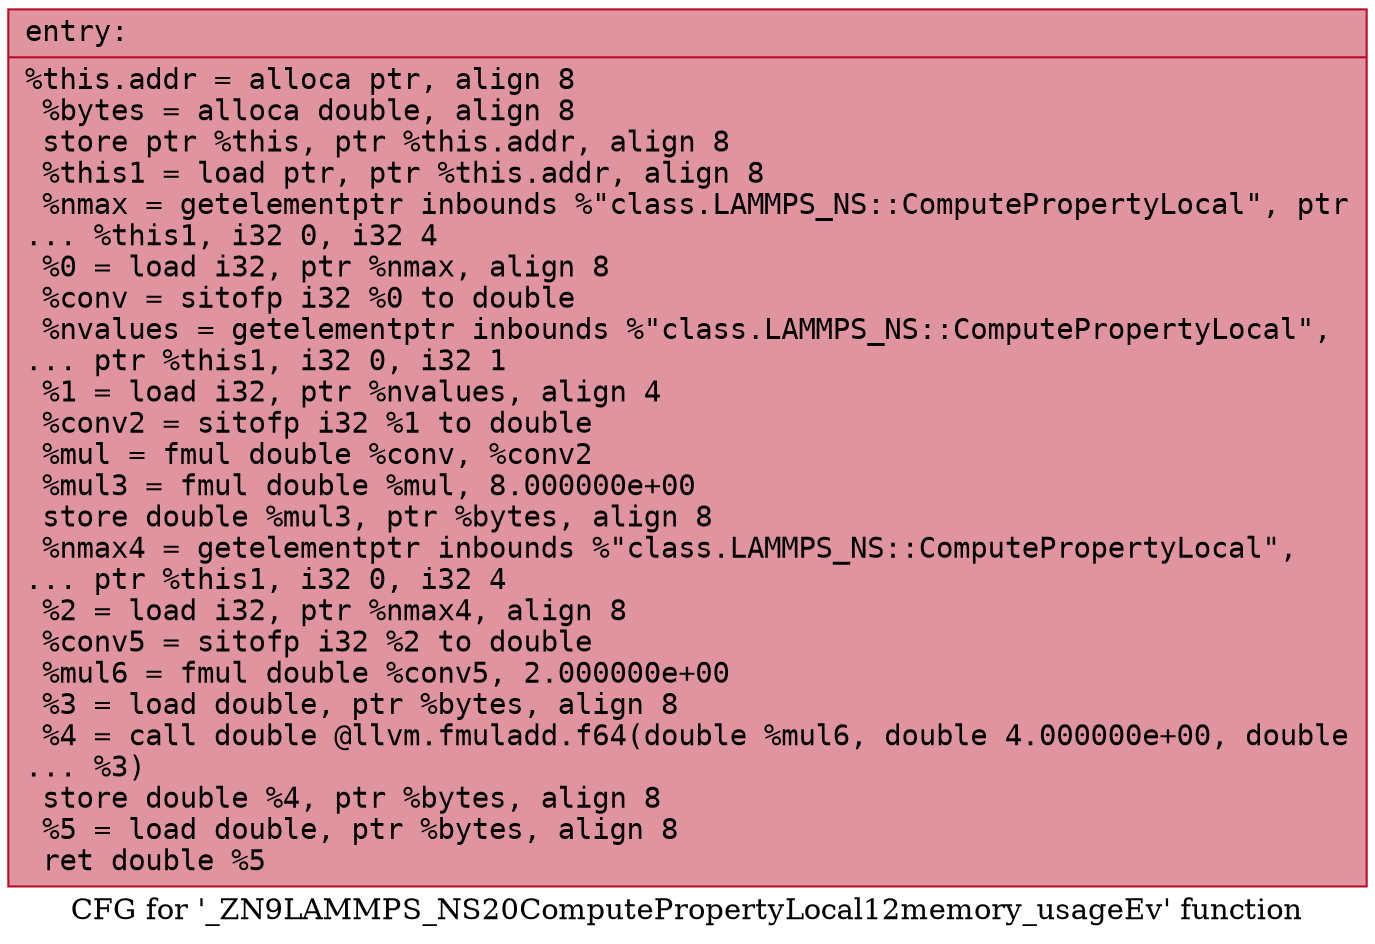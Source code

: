 digraph "CFG for '_ZN9LAMMPS_NS20ComputePropertyLocal12memory_usageEv' function" {
	label="CFG for '_ZN9LAMMPS_NS20ComputePropertyLocal12memory_usageEv' function";

	Node0x5611e686cae0 [shape=record,color="#b70d28ff", style=filled, fillcolor="#b70d2870" fontname="Courier",label="{entry:\l|  %this.addr = alloca ptr, align 8\l  %bytes = alloca double, align 8\l  store ptr %this, ptr %this.addr, align 8\l  %this1 = load ptr, ptr %this.addr, align 8\l  %nmax = getelementptr inbounds %\"class.LAMMPS_NS::ComputePropertyLocal\", ptr\l... %this1, i32 0, i32 4\l  %0 = load i32, ptr %nmax, align 8\l  %conv = sitofp i32 %0 to double\l  %nvalues = getelementptr inbounds %\"class.LAMMPS_NS::ComputePropertyLocal\",\l... ptr %this1, i32 0, i32 1\l  %1 = load i32, ptr %nvalues, align 4\l  %conv2 = sitofp i32 %1 to double\l  %mul = fmul double %conv, %conv2\l  %mul3 = fmul double %mul, 8.000000e+00\l  store double %mul3, ptr %bytes, align 8\l  %nmax4 = getelementptr inbounds %\"class.LAMMPS_NS::ComputePropertyLocal\",\l... ptr %this1, i32 0, i32 4\l  %2 = load i32, ptr %nmax4, align 8\l  %conv5 = sitofp i32 %2 to double\l  %mul6 = fmul double %conv5, 2.000000e+00\l  %3 = load double, ptr %bytes, align 8\l  %4 = call double @llvm.fmuladd.f64(double %mul6, double 4.000000e+00, double\l... %3)\l  store double %4, ptr %bytes, align 8\l  %5 = load double, ptr %bytes, align 8\l  ret double %5\l}"];
}
